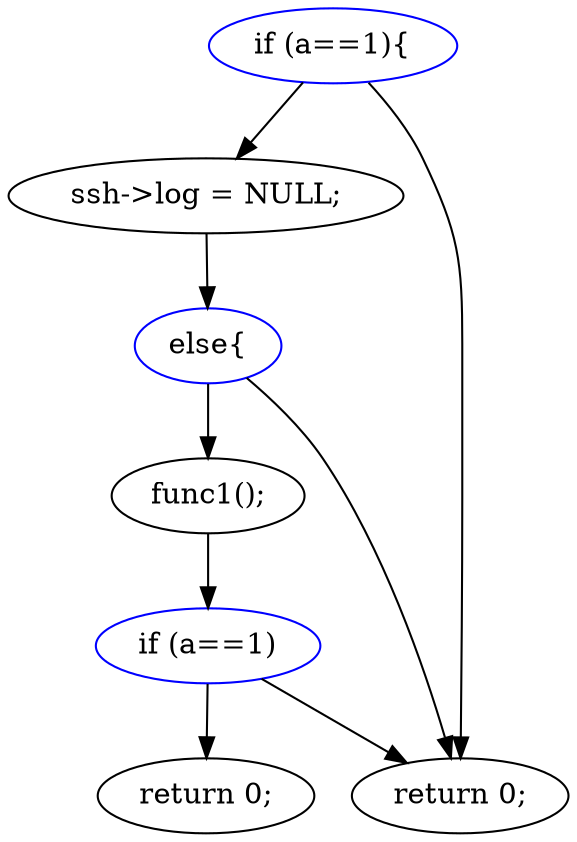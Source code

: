 strict digraph {
"test.c#main#1#11line2-9col5-6" [label="if (a==1){", color=blue];
"test.c#main#1#11line2-9col5-6line3-3col9-25" [label="ssh->log = NULL;", color=black];
"test.c#main#1#11line10-10col5-14" [label="return 0;", color=black];
"test.c#main#1#11line2-9col5-6line5-9col5-6" [label="else{", color=blue];
"test.c#main#1#11line2-9col5-6line5-9col5-6line6-6col9-17" [label="func1();", color=black];
"test.c#main#1#11line2-9col5-6line5-9col5-6line7-8col9-22" [label="if (a==1)", color=blue];
"test.c#main#1#11line2-9col5-6line5-9col5-6line7-8col9-22line8-8col13-22" [label="return 0;", color=black];
"test.c#main#1#11line2-9col5-6" -> "test.c#main#1#11line2-9col5-6line3-3col9-25";
"test.c#main#1#11line2-9col5-6" -> "test.c#main#1#11line10-10col5-14";
"test.c#main#1#11line2-9col5-6line3-3col9-25" -> "test.c#main#1#11line2-9col5-6line5-9col5-6";
"test.c#main#1#11line2-9col5-6line5-9col5-6" -> "test.c#main#1#11line2-9col5-6line5-9col5-6line6-6col9-17";
"test.c#main#1#11line2-9col5-6line5-9col5-6" -> "test.c#main#1#11line10-10col5-14";
"test.c#main#1#11line2-9col5-6line5-9col5-6line6-6col9-17" -> "test.c#main#1#11line2-9col5-6line5-9col5-6line7-8col9-22";
"test.c#main#1#11line2-9col5-6line5-9col5-6line7-8col9-22" -> "test.c#main#1#11line2-9col5-6line5-9col5-6line7-8col9-22line8-8col13-22";
"test.c#main#1#11line2-9col5-6line5-9col5-6line7-8col9-22" -> "test.c#main#1#11line10-10col5-14";
}
